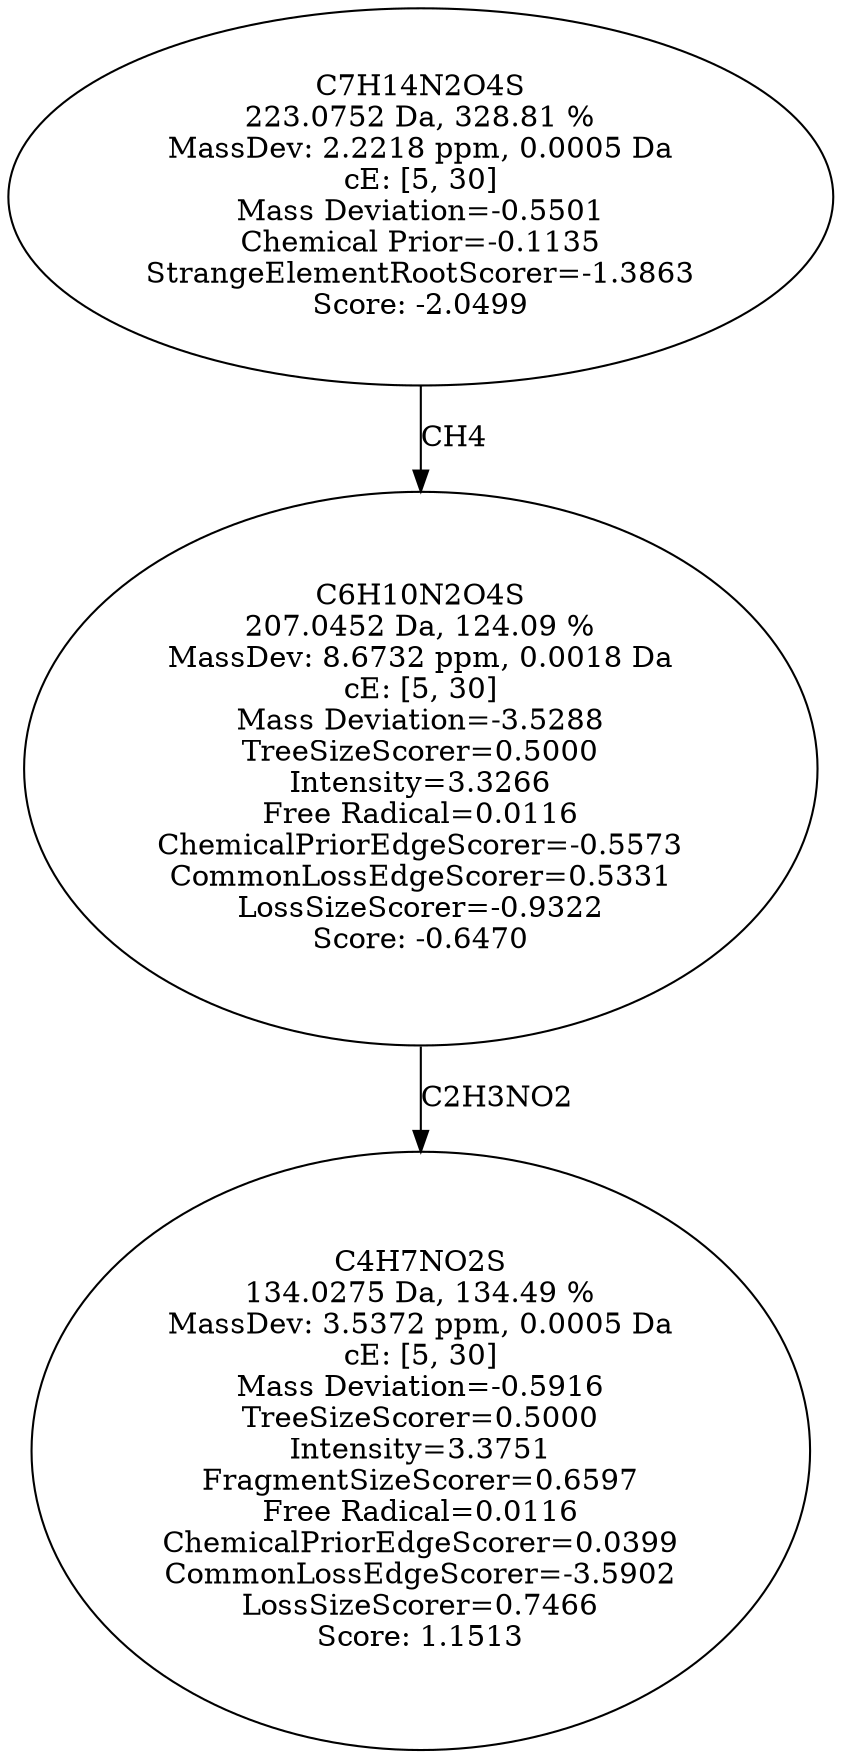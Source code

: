 strict digraph {
v1 [label="C4H7NO2S\n134.0275 Da, 134.49 %\nMassDev: 3.5372 ppm, 0.0005 Da\ncE: [5, 30]\nMass Deviation=-0.5916\nTreeSizeScorer=0.5000\nIntensity=3.3751\nFragmentSizeScorer=0.6597\nFree Radical=0.0116\nChemicalPriorEdgeScorer=0.0399\nCommonLossEdgeScorer=-3.5902\nLossSizeScorer=0.7466\nScore: 1.1513"];
v2 [label="C6H10N2O4S\n207.0452 Da, 124.09 %\nMassDev: 8.6732 ppm, 0.0018 Da\ncE: [5, 30]\nMass Deviation=-3.5288\nTreeSizeScorer=0.5000\nIntensity=3.3266\nFree Radical=0.0116\nChemicalPriorEdgeScorer=-0.5573\nCommonLossEdgeScorer=0.5331\nLossSizeScorer=-0.9322\nScore: -0.6470"];
v3 [label="C7H14N2O4S\n223.0752 Da, 328.81 %\nMassDev: 2.2218 ppm, 0.0005 Da\ncE: [5, 30]\nMass Deviation=-0.5501\nChemical Prior=-0.1135\nStrangeElementRootScorer=-1.3863\nScore: -2.0499"];
v2 -> v1 [label="C2H3NO2"];
v3 -> v2 [label="CH4"];
}